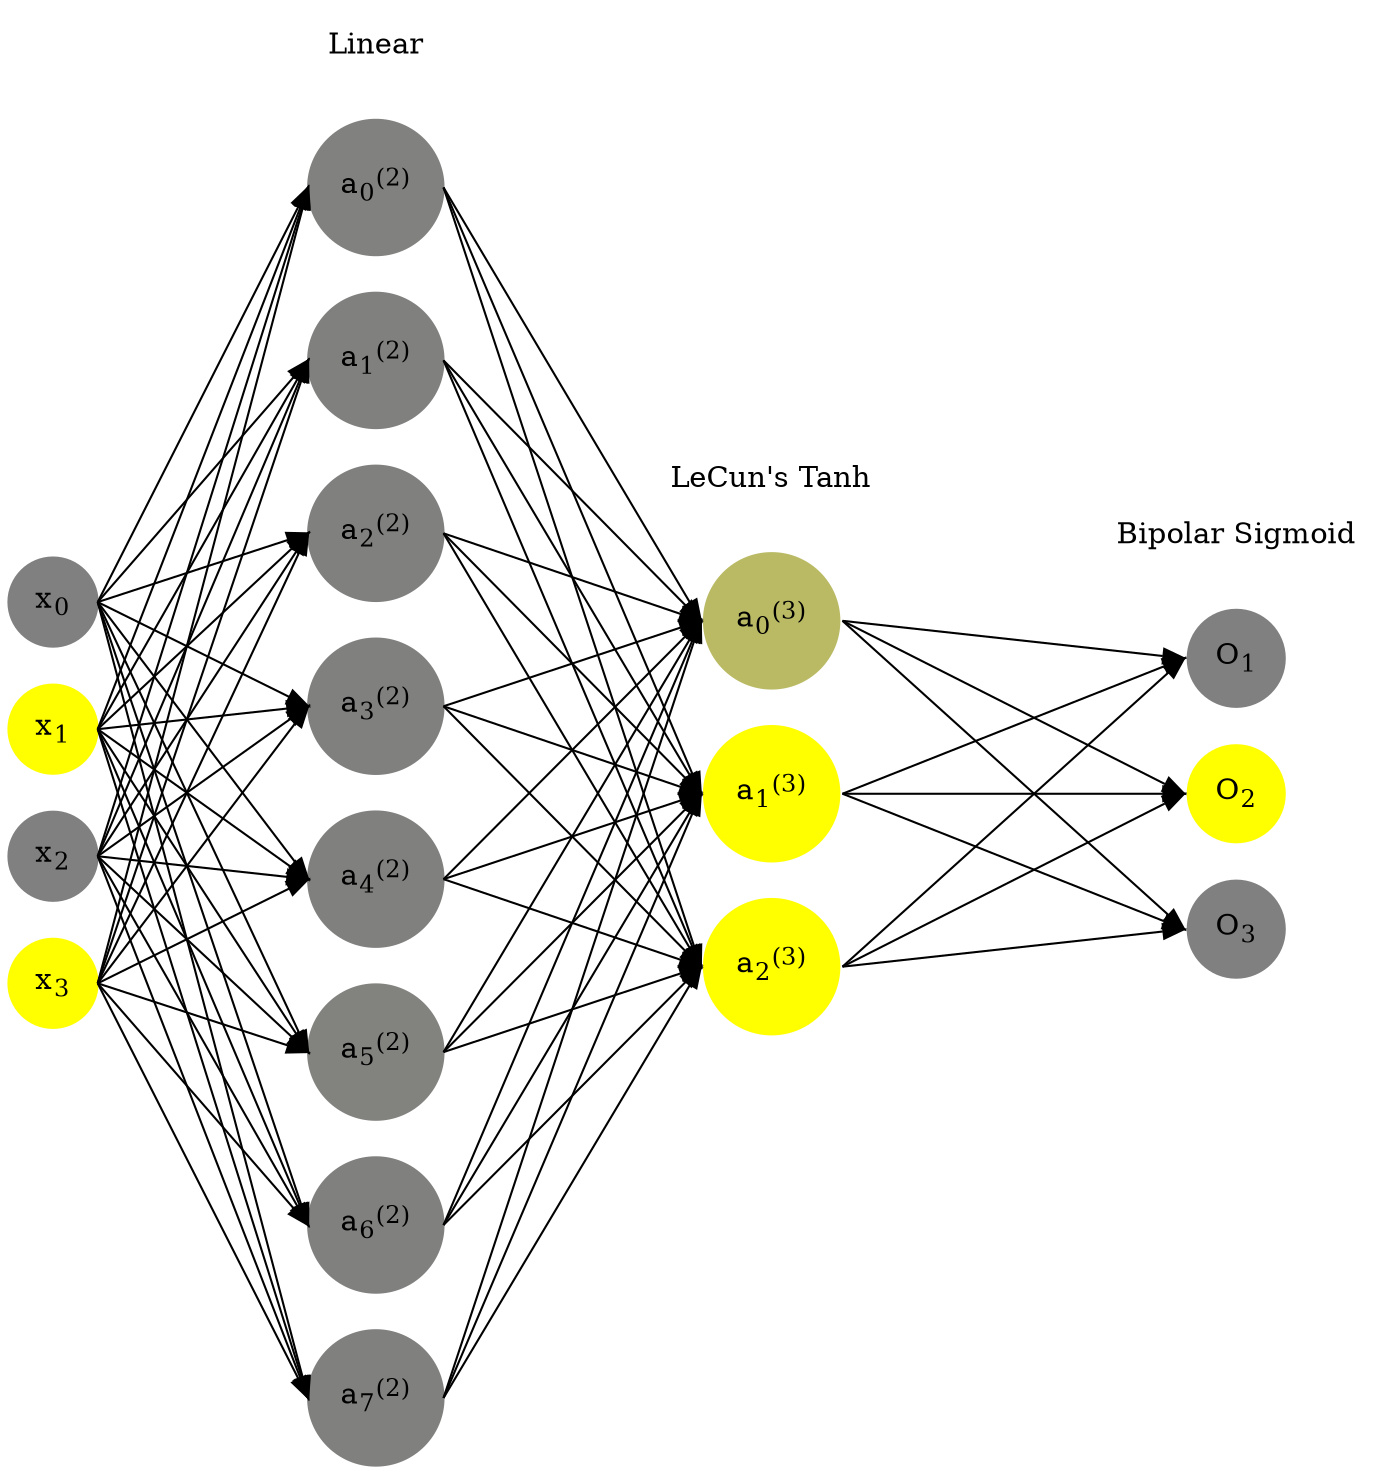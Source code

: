 digraph G {
	rankdir = LR;
	splines=false;
	edge[style=invis];
	ranksep= 1.4;
	{
	node [shape=circle, color="0.1667, 0.0, 0.5", style=filled, fillcolor="0.1667, 0.0, 0.5"];
	x0 [label=<x<sub>0</sub>>];
	}
	{
	node [shape=circle, color="0.1667, 1.0, 1.0", style=filled, fillcolor="0.1667, 1.0, 1.0"];
	x1 [label=<x<sub>1</sub>>];
	}
	{
	node [shape=circle, color="0.1667, 0.0, 0.5", style=filled, fillcolor="0.1667, 0.0, 0.5"];
	x2 [label=<x<sub>2</sub>>];
	}
	{
	node [shape=circle, color="0.1667, 1.0, 1.0", style=filled, fillcolor="0.1667, 1.0, 1.0"];
	x3 [label=<x<sub>3</sub>>];
	}
	{
	node [shape=circle, color="0.1667, 0.009226, 0.504613", style=filled, fillcolor="0.1667, 0.009226, 0.504613"];
	a02 [label=<a<sub>0</sub><sup>(2)</sup>>];
	}
	{
	node [shape=circle, color="0.1667, 0.005595, 0.502798", style=filled, fillcolor="0.1667, 0.005595, 0.502798"];
	a12 [label=<a<sub>1</sub><sup>(2)</sup>>];
	}
	{
	node [shape=circle, color="0.1667, 0.001204, 0.500602", style=filled, fillcolor="0.1667, 0.001204, 0.500602"];
	a22 [label=<a<sub>2</sub><sup>(2)</sup>>];
	}
	{
	node [shape=circle, color="0.1667, 0.007485, 0.503743", style=filled, fillcolor="0.1667, 0.007485, 0.503743"];
	a32 [label=<a<sub>3</sub><sup>(2)</sup>>];
	}
	{
	node [shape=circle, color="0.1667, 0.007370, 0.503685", style=filled, fillcolor="0.1667, 0.007370, 0.503685"];
	a42 [label=<a<sub>4</sub><sup>(2)</sup>>];
	}
	{
	node [shape=circle, color="0.1667, 0.016826, 0.508413", style=filled, fillcolor="0.1667, 0.016826, 0.508413"];
	a52 [label=<a<sub>5</sub><sup>(2)</sup>>];
	}
	{
	node [shape=circle, color="0.1667, 0.004859, 0.502429", style=filled, fillcolor="0.1667, 0.004859, 0.502429"];
	a62 [label=<a<sub>6</sub><sup>(2)</sup>>];
	}
	{
	node [shape=circle, color="0.1667, 0.003532, 0.501766", style=filled, fillcolor="0.1667, 0.003532, 0.501766"];
	a72 [label=<a<sub>7</sub><sup>(2)</sup>>];
	}
	{
	node [shape=circle, color="0.1667, 0.457108, 0.728554", style=filled, fillcolor="0.1667, 0.457108, 0.728554"];
	a03 [label=<a<sub>0</sub><sup>(3)</sup>>];
	}
	{
	node [shape=circle, color="0.1667, 1.562858, 1.281429", style=filled, fillcolor="0.1667, 1.562858, 1.281429"];
	a13 [label=<a<sub>1</sub><sup>(3)</sup>>];
	}
	{
	node [shape=circle, color="0.1667, 1.636455, 1.318228", style=filled, fillcolor="0.1667, 1.636455, 1.318228"];
	a23 [label=<a<sub>2</sub><sup>(3)</sup>>];
	}
	{
	node [shape=circle, color="0.1667, 0.0, 0.5", style=filled, fillcolor="0.1667, 0.0, 0.5"];
	O1 [label=<O<sub>1</sub>>];
	}
	{
	node [shape=circle, color="0.1667, 1.0, 1.0", style=filled, fillcolor="0.1667, 1.0, 1.0"];
	O2 [label=<O<sub>2</sub>>];
	}
	{
	node [shape=circle, color="0.1667, 0.0, 0.5", style=filled, fillcolor="0.1667, 0.0, 0.5"];
	O3 [label=<O<sub>3</sub>>];
	}
	{
	rank=same;
	x0->x1->x2->x3;
	}
	{
	rank=same;
	a02->a12->a22->a32->a42->a52->a62->a72;
	}
	{
	rank=same;
	a03->a13->a23;
	}
	{
	rank=same;
	O1->O2->O3;
	}
	l1 [shape=plaintext,label="Linear"];
	l1->a02;
	{rank=same; l1;a02};
	l2 [shape=plaintext,label="LeCun's Tanh"];
	l2->a03;
	{rank=same; l2;a03};
	l3 [shape=plaintext,label="Bipolar Sigmoid"];
	l3->O1;
	{rank=same; l3;O1};
edge[style=solid, tailport=e, headport=w];
	{x0;x1;x2;x3} -> {a02;a12;a22;a32;a42;a52;a62;a72};
	{a02;a12;a22;a32;a42;a52;a62;a72} -> {a03;a13;a23};
	{a03;a13;a23} -> {O1,O2,O3};
}